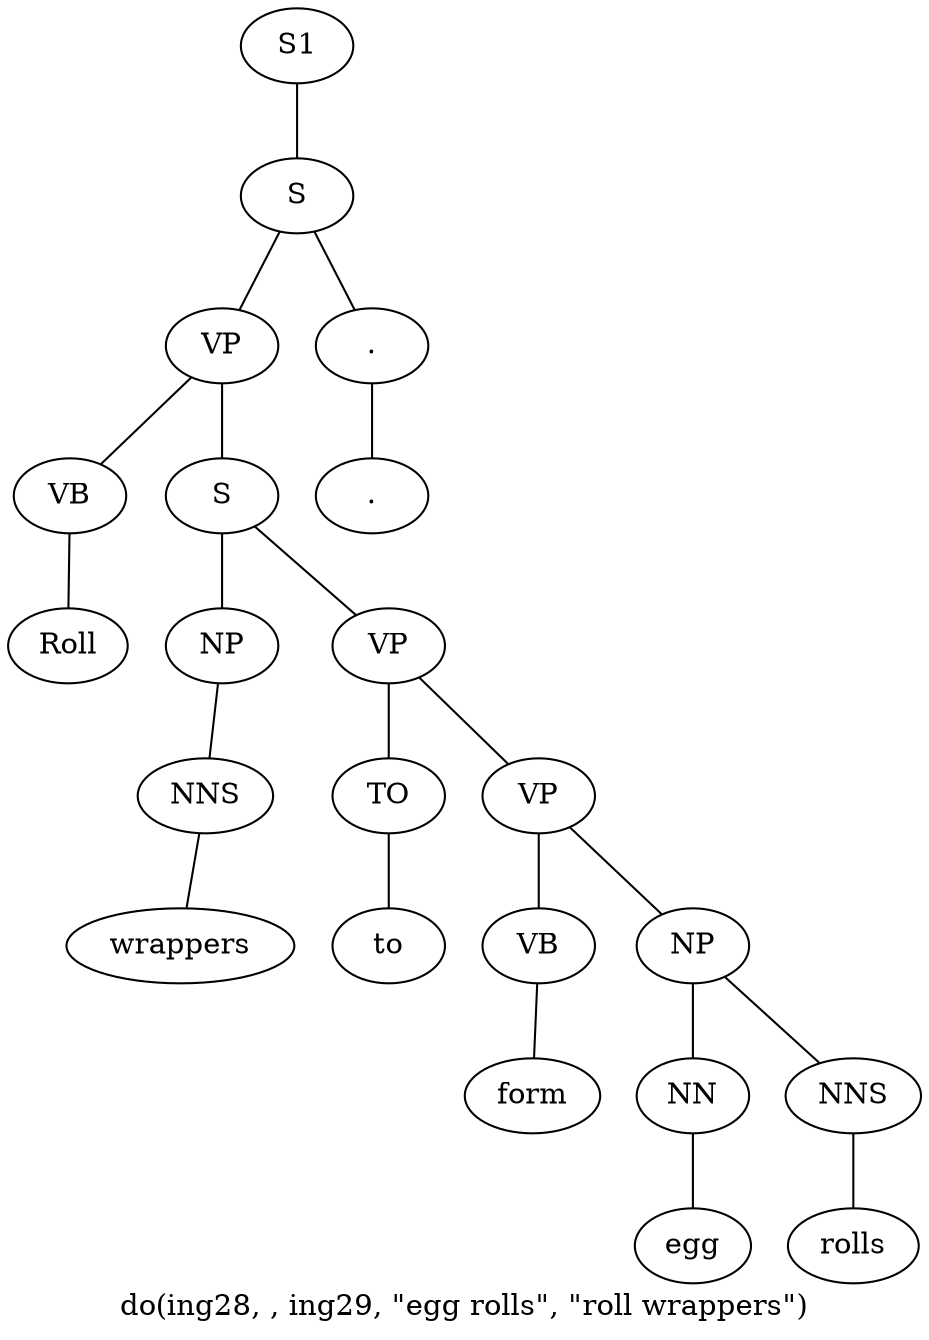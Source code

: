 graph SyntaxGraph {
	label = "do(ing28, , ing29, \"egg rolls\", \"roll wrappers\")";
	Node0 [label="S1"];
	Node1 [label="S"];
	Node2 [label="VP"];
	Node3 [label="VB"];
	Node4 [label="Roll"];
	Node5 [label="S"];
	Node6 [label="NP"];
	Node7 [label="NNS"];
	Node8 [label="wrappers"];
	Node9 [label="VP"];
	Node10 [label="TO"];
	Node11 [label="to"];
	Node12 [label="VP"];
	Node13 [label="VB"];
	Node14 [label="form"];
	Node15 [label="NP"];
	Node16 [label="NN"];
	Node17 [label="egg"];
	Node18 [label="NNS"];
	Node19 [label="rolls"];
	Node20 [label="."];
	Node21 [label="."];

	Node0 -- Node1;
	Node1 -- Node2;
	Node1 -- Node20;
	Node2 -- Node3;
	Node2 -- Node5;
	Node3 -- Node4;
	Node5 -- Node6;
	Node5 -- Node9;
	Node6 -- Node7;
	Node7 -- Node8;
	Node9 -- Node10;
	Node9 -- Node12;
	Node10 -- Node11;
	Node12 -- Node13;
	Node12 -- Node15;
	Node13 -- Node14;
	Node15 -- Node16;
	Node15 -- Node18;
	Node16 -- Node17;
	Node18 -- Node19;
	Node20 -- Node21;
}
